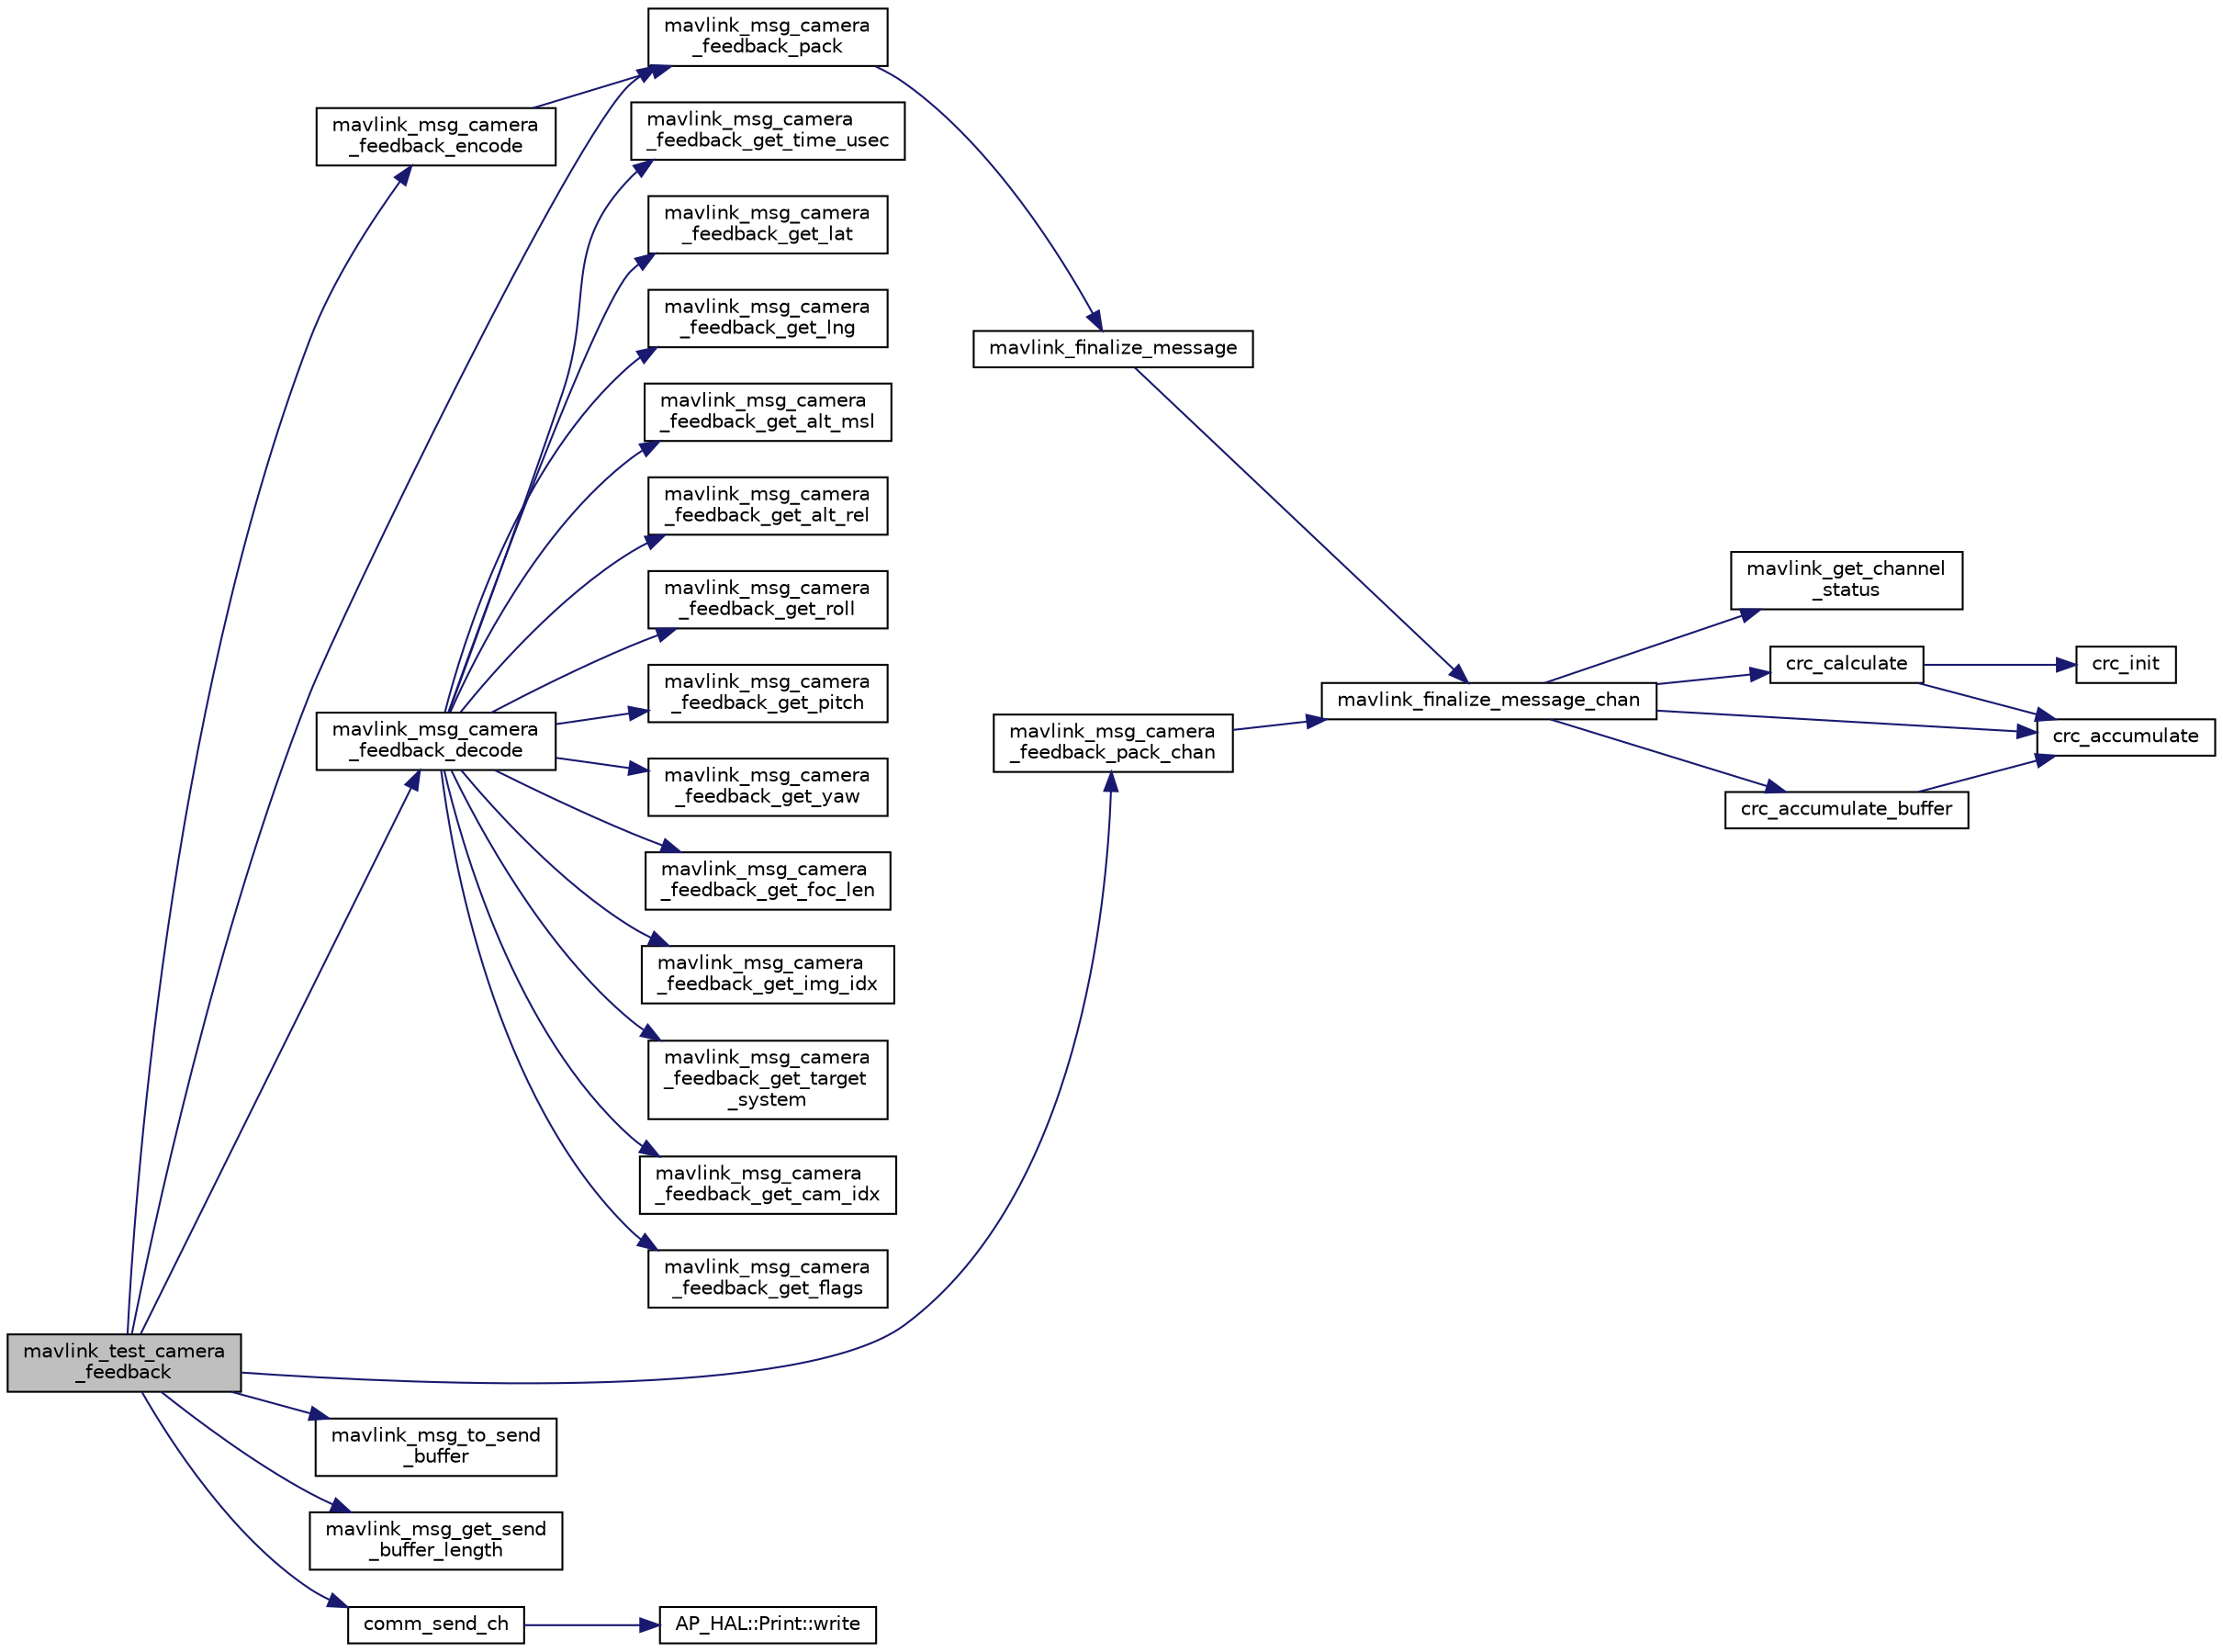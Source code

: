 digraph "mavlink_test_camera_feedback"
{
 // INTERACTIVE_SVG=YES
  edge [fontname="Helvetica",fontsize="10",labelfontname="Helvetica",labelfontsize="10"];
  node [fontname="Helvetica",fontsize="10",shape=record];
  rankdir="LR";
  Node1 [label="mavlink_test_camera\l_feedback",height=0.2,width=0.4,color="black", fillcolor="grey75", style="filled", fontcolor="black"];
  Node1 -> Node2 [color="midnightblue",fontsize="10",style="solid",fontname="Helvetica"];
  Node2 [label="mavlink_msg_camera\l_feedback_encode",height=0.2,width=0.4,color="black", fillcolor="white", style="filled",URL="$mavlink__msg__camera__feedback_8h.html#a0a34a74ee98421139df782adebfee8da",tooltip="Encode a camera_feedback struct. "];
  Node2 -> Node3 [color="midnightblue",fontsize="10",style="solid",fontname="Helvetica"];
  Node3 [label="mavlink_msg_camera\l_feedback_pack",height=0.2,width=0.4,color="black", fillcolor="white", style="filled",URL="$mavlink__msg__camera__feedback_8h.html#ae9ab594945cdff23f9b850fb18b2a6bd",tooltip="Pack a camera_feedback message. "];
  Node3 -> Node4 [color="midnightblue",fontsize="10",style="solid",fontname="Helvetica"];
  Node4 [label="mavlink_finalize_message",height=0.2,width=0.4,color="black", fillcolor="white", style="filled",URL="$mavlink__helpers_8h.html#af3bea083c5ec83f5b6570b2bd4a817d0",tooltip="Finalize a MAVLink message with MAVLINK_COMM_0 as default channel. "];
  Node4 -> Node5 [color="midnightblue",fontsize="10",style="solid",fontname="Helvetica"];
  Node5 [label="mavlink_finalize_message_chan",height=0.2,width=0.4,color="black", fillcolor="white", style="filled",URL="$mavlink__helpers_8h.html#aa66131138fc02101dcc73b4b556ab422",tooltip="Finalize a MAVLink message with channel assignment. "];
  Node5 -> Node6 [color="midnightblue",fontsize="10",style="solid",fontname="Helvetica"];
  Node6 [label="mavlink_get_channel\l_status",height=0.2,width=0.4,color="black", fillcolor="white", style="filled",URL="$mavlink__helpers_8h.html#ac006d308067f48514ca5c0cf0b046c28"];
  Node5 -> Node7 [color="midnightblue",fontsize="10",style="solid",fontname="Helvetica"];
  Node7 [label="crc_calculate",height=0.2,width=0.4,color="black", fillcolor="white", style="filled",URL="$checksum_8h.html#ab4264eb7b9e22aabb5cc3191bce35f4c",tooltip="Calculates the X.25 checksum on a byte buffer. "];
  Node7 -> Node8 [color="midnightblue",fontsize="10",style="solid",fontname="Helvetica"];
  Node8 [label="crc_init",height=0.2,width=0.4,color="black", fillcolor="white", style="filled",URL="$checksum_8h.html#aee738f6e20d31b027afdd966c79befae",tooltip="Initiliaze the buffer for the X.25 CRC. "];
  Node7 -> Node9 [color="midnightblue",fontsize="10",style="solid",fontname="Helvetica"];
  Node9 [label="crc_accumulate",height=0.2,width=0.4,color="black", fillcolor="white", style="filled",URL="$checksum_8h.html#ade2bbc31cd3b5b6d839556f56de61957",tooltip="Accumulate the X.25 CRC by adding one char at a time. "];
  Node5 -> Node10 [color="midnightblue",fontsize="10",style="solid",fontname="Helvetica"];
  Node10 [label="crc_accumulate_buffer",height=0.2,width=0.4,color="black", fillcolor="white", style="filled",URL="$checksum_8h.html#abcbaa800e8fcbcdf9bb48168657fbefd",tooltip="Accumulate the X.25 CRC by adding an array of bytes. "];
  Node10 -> Node9 [color="midnightblue",fontsize="10",style="solid",fontname="Helvetica"];
  Node5 -> Node9 [color="midnightblue",fontsize="10",style="solid",fontname="Helvetica"];
  Node1 -> Node11 [color="midnightblue",fontsize="10",style="solid",fontname="Helvetica"];
  Node11 [label="mavlink_msg_camera\l_feedback_decode",height=0.2,width=0.4,color="black", fillcolor="white", style="filled",URL="$mavlink__msg__camera__feedback_8h.html#a6cbd0224030fa70105288eacc77dba43",tooltip="Decode a camera_feedback message into a struct. "];
  Node11 -> Node12 [color="midnightblue",fontsize="10",style="solid",fontname="Helvetica"];
  Node12 [label="mavlink_msg_camera\l_feedback_get_time_usec",height=0.2,width=0.4,color="black", fillcolor="white", style="filled",URL="$mavlink__msg__camera__feedback_8h.html#a037af7af143a2c1d3b284dcebd1073fc",tooltip="Send a camera_feedback message. "];
  Node11 -> Node13 [color="midnightblue",fontsize="10",style="solid",fontname="Helvetica"];
  Node13 [label="mavlink_msg_camera\l_feedback_get_lat",height=0.2,width=0.4,color="black", fillcolor="white", style="filled",URL="$mavlink__msg__camera__feedback_8h.html#aaf66ae454c048ce306518940b1a068eb",tooltip="Get field lat from camera_feedback message. "];
  Node11 -> Node14 [color="midnightblue",fontsize="10",style="solid",fontname="Helvetica"];
  Node14 [label="mavlink_msg_camera\l_feedback_get_lng",height=0.2,width=0.4,color="black", fillcolor="white", style="filled",URL="$mavlink__msg__camera__feedback_8h.html#a95e7da7caea73a5abf8d5e5fdcd20d33",tooltip="Get field lng from camera_feedback message. "];
  Node11 -> Node15 [color="midnightblue",fontsize="10",style="solid",fontname="Helvetica"];
  Node15 [label="mavlink_msg_camera\l_feedback_get_alt_msl",height=0.2,width=0.4,color="black", fillcolor="white", style="filled",URL="$mavlink__msg__camera__feedback_8h.html#aa9ca4a7d50e29d3782f8dbd7157737e8",tooltip="Get field alt_msl from camera_feedback message. "];
  Node11 -> Node16 [color="midnightblue",fontsize="10",style="solid",fontname="Helvetica"];
  Node16 [label="mavlink_msg_camera\l_feedback_get_alt_rel",height=0.2,width=0.4,color="black", fillcolor="white", style="filled",URL="$mavlink__msg__camera__feedback_8h.html#a7b886acf6f7ed6b82eac1174c74a039f",tooltip="Get field alt_rel from camera_feedback message. "];
  Node11 -> Node17 [color="midnightblue",fontsize="10",style="solid",fontname="Helvetica"];
  Node17 [label="mavlink_msg_camera\l_feedback_get_roll",height=0.2,width=0.4,color="black", fillcolor="white", style="filled",URL="$mavlink__msg__camera__feedback_8h.html#a04ab5a820fe575df23084beb8f374c68",tooltip="Get field roll from camera_feedback message. "];
  Node11 -> Node18 [color="midnightblue",fontsize="10",style="solid",fontname="Helvetica"];
  Node18 [label="mavlink_msg_camera\l_feedback_get_pitch",height=0.2,width=0.4,color="black", fillcolor="white", style="filled",URL="$mavlink__msg__camera__feedback_8h.html#a2f901d81527c17081f9001877c0714f5",tooltip="Get field pitch from camera_feedback message. "];
  Node11 -> Node19 [color="midnightblue",fontsize="10",style="solid",fontname="Helvetica"];
  Node19 [label="mavlink_msg_camera\l_feedback_get_yaw",height=0.2,width=0.4,color="black", fillcolor="white", style="filled",URL="$mavlink__msg__camera__feedback_8h.html#a68bdec98c4113e195be742bd8f5865a8",tooltip="Get field yaw from camera_feedback message. "];
  Node11 -> Node20 [color="midnightblue",fontsize="10",style="solid",fontname="Helvetica"];
  Node20 [label="mavlink_msg_camera\l_feedback_get_foc_len",height=0.2,width=0.4,color="black", fillcolor="white", style="filled",URL="$mavlink__msg__camera__feedback_8h.html#ae2b53b9c830aabb616b18abbbffd6482",tooltip="Get field foc_len from camera_feedback message. "];
  Node11 -> Node21 [color="midnightblue",fontsize="10",style="solid",fontname="Helvetica"];
  Node21 [label="mavlink_msg_camera\l_feedback_get_img_idx",height=0.2,width=0.4,color="black", fillcolor="white", style="filled",URL="$mavlink__msg__camera__feedback_8h.html#a93220094dbbdf2071f464981112942cc",tooltip="Get field img_idx from camera_feedback message. "];
  Node11 -> Node22 [color="midnightblue",fontsize="10",style="solid",fontname="Helvetica"];
  Node22 [label="mavlink_msg_camera\l_feedback_get_target\l_system",height=0.2,width=0.4,color="black", fillcolor="white", style="filled",URL="$mavlink__msg__camera__feedback_8h.html#a49c2ed506f28a18ddfab46f2897b5b74",tooltip="Get field target_system from camera_feedback message. "];
  Node11 -> Node23 [color="midnightblue",fontsize="10",style="solid",fontname="Helvetica"];
  Node23 [label="mavlink_msg_camera\l_feedback_get_cam_idx",height=0.2,width=0.4,color="black", fillcolor="white", style="filled",URL="$mavlink__msg__camera__feedback_8h.html#a3d818621191fd4da12be3c595dc71b43",tooltip="Get field cam_idx from camera_feedback message. "];
  Node11 -> Node24 [color="midnightblue",fontsize="10",style="solid",fontname="Helvetica"];
  Node24 [label="mavlink_msg_camera\l_feedback_get_flags",height=0.2,width=0.4,color="black", fillcolor="white", style="filled",URL="$mavlink__msg__camera__feedback_8h.html#a2156ac1e44215c995a66ac899a55eab5",tooltip="Get field flags from camera_feedback message. "];
  Node1 -> Node3 [color="midnightblue",fontsize="10",style="solid",fontname="Helvetica"];
  Node1 -> Node25 [color="midnightblue",fontsize="10",style="solid",fontname="Helvetica"];
  Node25 [label="mavlink_msg_camera\l_feedback_pack_chan",height=0.2,width=0.4,color="black", fillcolor="white", style="filled",URL="$mavlink__msg__camera__feedback_8h.html#ad1a08b75edf02540d8f18836b1222e61",tooltip="Pack a camera_feedback message on a channel. "];
  Node25 -> Node5 [color="midnightblue",fontsize="10",style="solid",fontname="Helvetica"];
  Node1 -> Node26 [color="midnightblue",fontsize="10",style="solid",fontname="Helvetica"];
  Node26 [label="mavlink_msg_to_send\l_buffer",height=0.2,width=0.4,color="black", fillcolor="white", style="filled",URL="$mavlink__helpers_8h.html#afea0a9befa84822fd62c2899ea0d849e",tooltip="Pack a message to send it over a serial byte stream. "];
  Node1 -> Node27 [color="midnightblue",fontsize="10",style="solid",fontname="Helvetica"];
  Node27 [label="mavlink_msg_get_send\l_buffer_length",height=0.2,width=0.4,color="black", fillcolor="white", style="filled",URL="$protocol_8h.html#aa86c08f27aabb7a2e12a67f189f590c8",tooltip="Get the required buffer size for this message. "];
  Node1 -> Node28 [color="midnightblue",fontsize="10",style="solid",fontname="Helvetica"];
  Node28 [label="comm_send_ch",height=0.2,width=0.4,color="black", fillcolor="white", style="filled",URL="$GCS__MAVLink_8h.html#ab753873a1ee10adedd0ce246311468f8"];
  Node28 -> Node29 [color="midnightblue",fontsize="10",style="solid",fontname="Helvetica"];
  Node29 [label="AP_HAL::Print::write",height=0.2,width=0.4,color="black", fillcolor="white", style="filled",URL="$classAP__HAL_1_1Print.html#acc65391952a43334f8f5c9bef341f501"];
}
